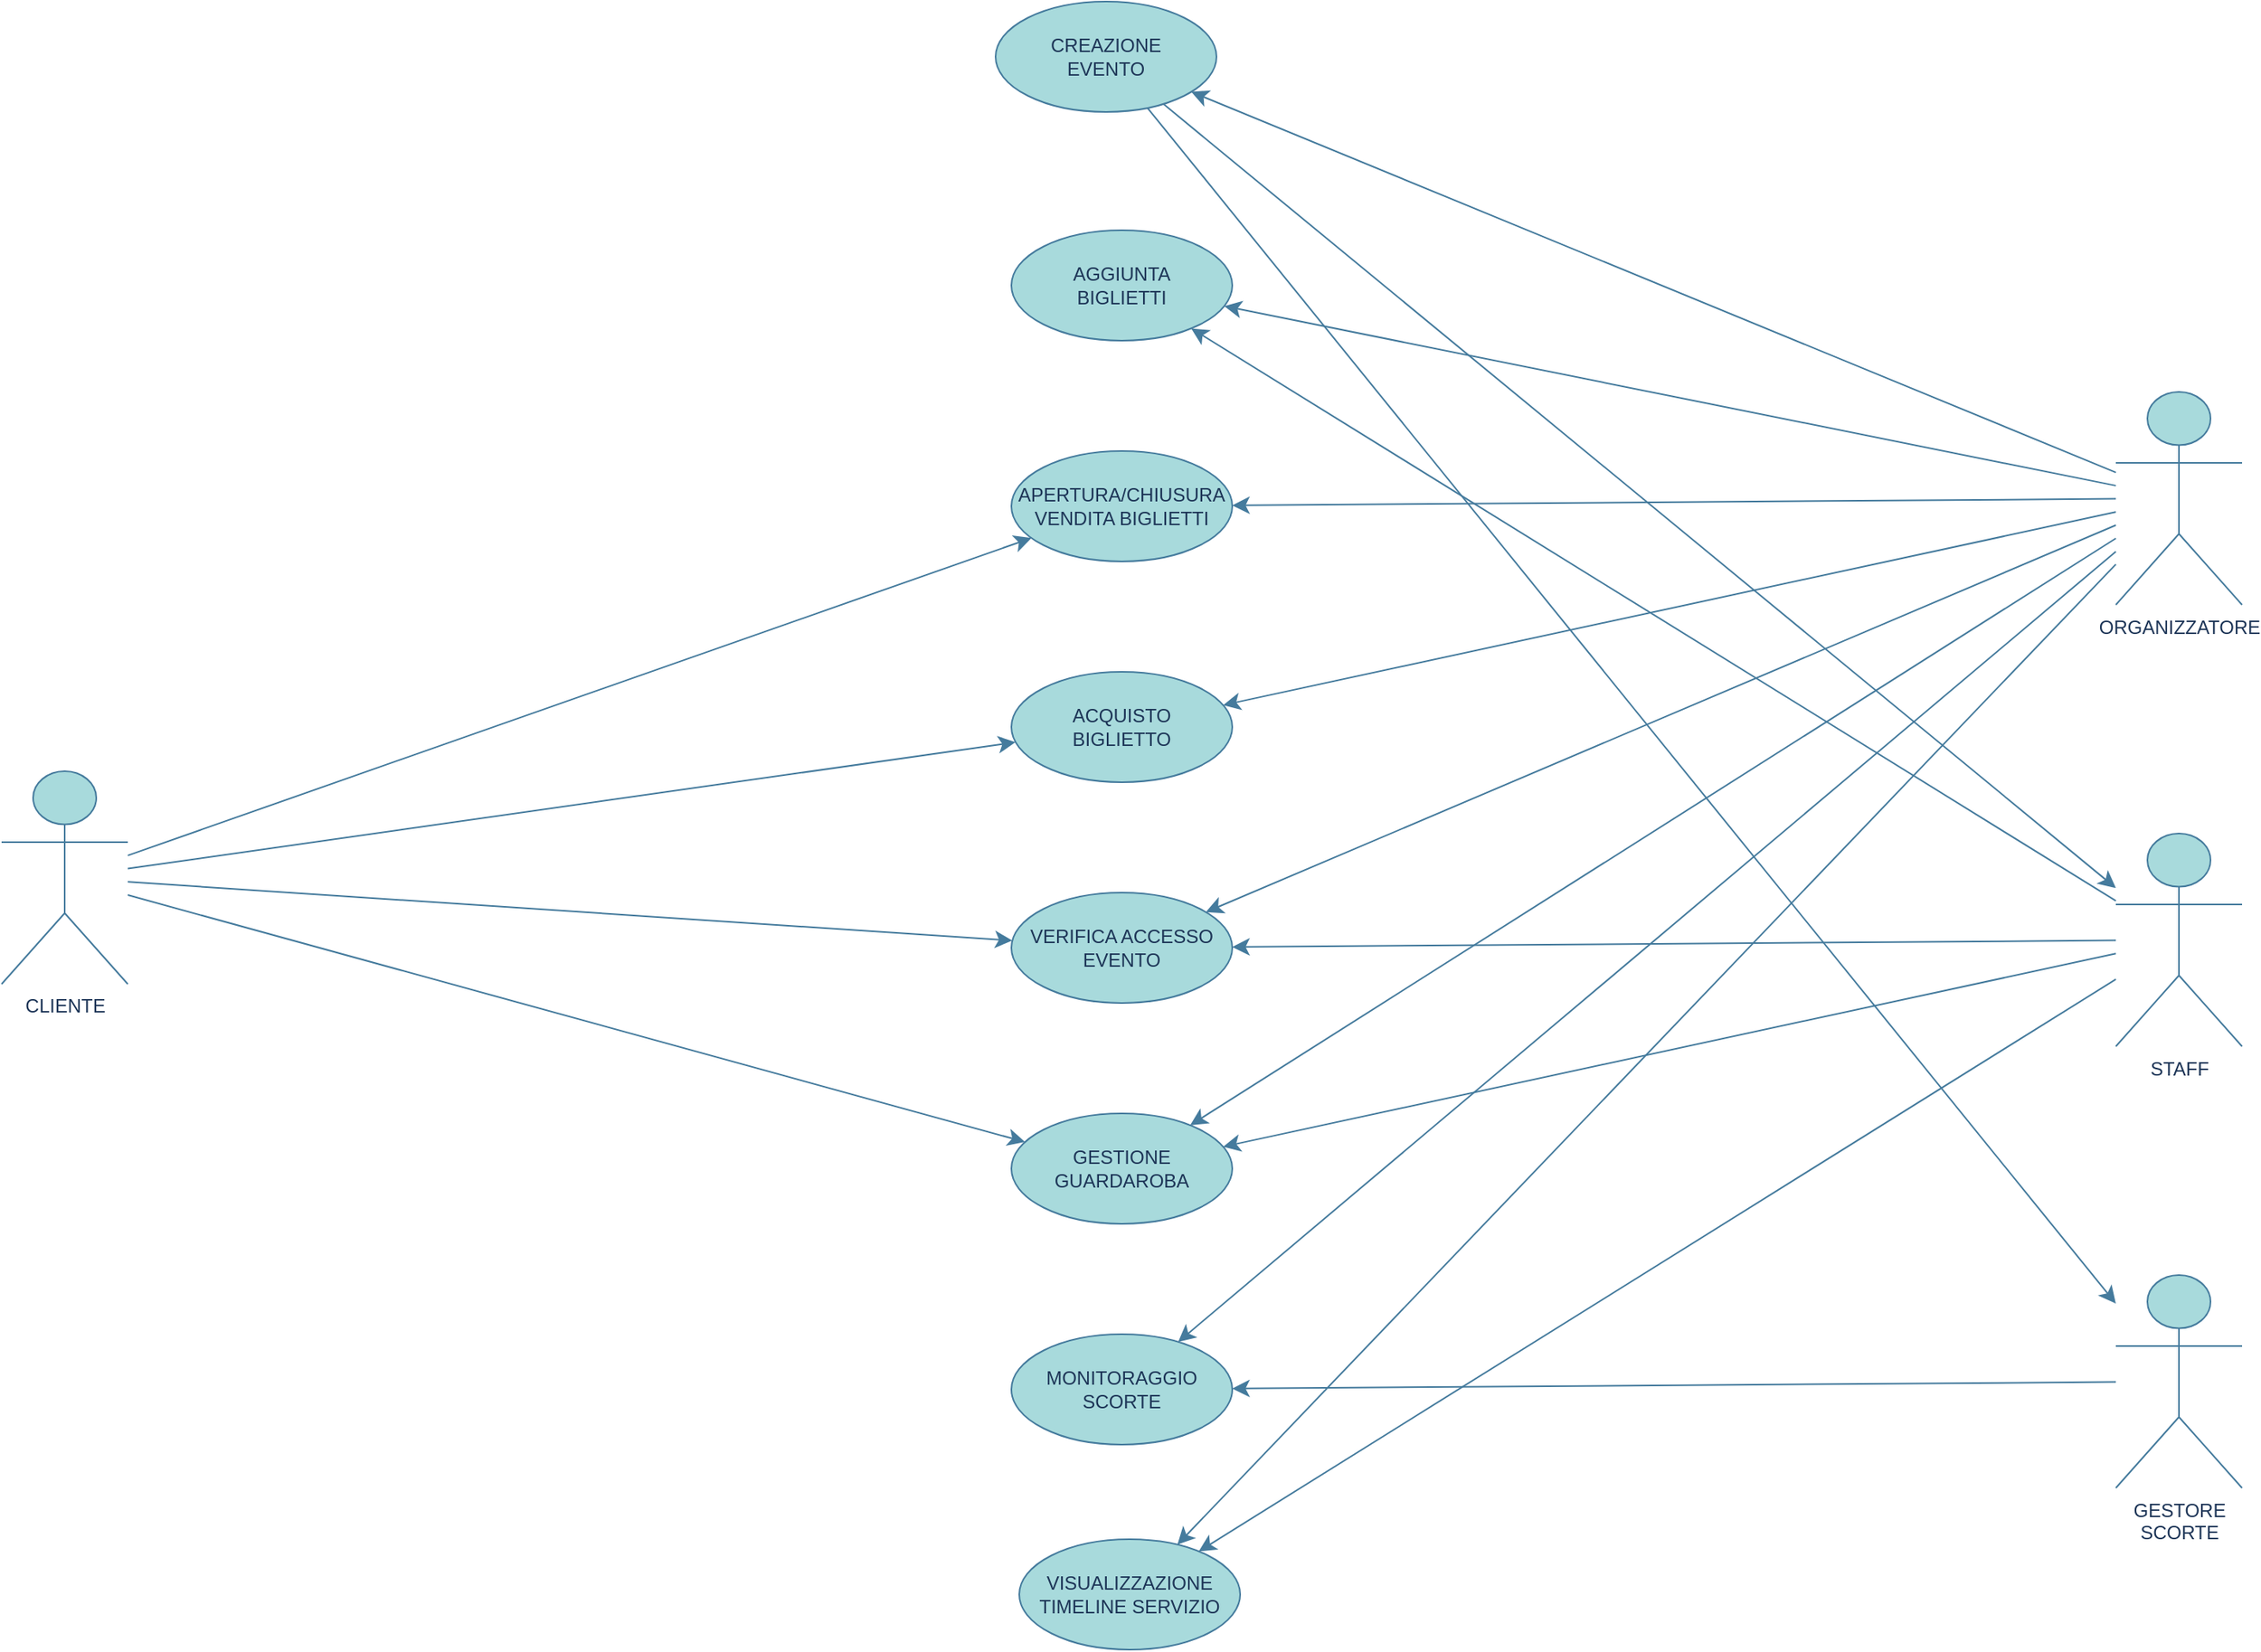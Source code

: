 <mxfile version="26.0.4">
  <diagram id="C5RBs43oDa-KdzZeNtuy" name="Page-1">
    <mxGraphModel dx="3233" dy="1913" grid="1" gridSize="10" guides="1" tooltips="1" connect="1" arrows="1" fold="1" page="1" pageScale="1" pageWidth="827" pageHeight="1169" math="0" shadow="0">
      <root>
        <mxCell id="WIyWlLk6GJQsqaUBKTNV-0" />
        <mxCell id="WIyWlLk6GJQsqaUBKTNV-1" parent="WIyWlLk6GJQsqaUBKTNV-0" />
        <mxCell id="qpXI9RxxiS40Y35wrilr-0" value="CREAZIONE&lt;div&gt;EVENTO&lt;/div&gt;" style="ellipse;whiteSpace=wrap;html=1;labelBackgroundColor=none;fillColor=#A8DADC;strokeColor=#457B9D;fontColor=#1D3557;" vertex="1" parent="WIyWlLk6GJQsqaUBKTNV-1">
          <mxGeometry x="750" y="30" width="140" height="70" as="geometry" />
        </mxCell>
        <mxCell id="qpXI9RxxiS40Y35wrilr-1" value="AGGIUNTA&lt;div&gt;BIGLIETTI&lt;/div&gt;" style="ellipse;whiteSpace=wrap;html=1;labelBackgroundColor=none;fillColor=#A8DADC;strokeColor=#457B9D;fontColor=#1D3557;" vertex="1" parent="WIyWlLk6GJQsqaUBKTNV-1">
          <mxGeometry x="760" y="175" width="140" height="70" as="geometry" />
        </mxCell>
        <mxCell id="qpXI9RxxiS40Y35wrilr-2" value="APERTURA/CHIUSURA&lt;div&gt;VENDITA BIGLIETTI&lt;/div&gt;" style="ellipse;whiteSpace=wrap;html=1;labelBackgroundColor=none;fillColor=#A8DADC;strokeColor=#457B9D;fontColor=#1D3557;" vertex="1" parent="WIyWlLk6GJQsqaUBKTNV-1">
          <mxGeometry x="760" y="315" width="140" height="70" as="geometry" />
        </mxCell>
        <mxCell id="qpXI9RxxiS40Y35wrilr-3" value="ACQUISTO&lt;div&gt;BIGLIETTO&lt;/div&gt;" style="ellipse;whiteSpace=wrap;html=1;labelBackgroundColor=none;fillColor=#A8DADC;strokeColor=#457B9D;fontColor=#1D3557;" vertex="1" parent="WIyWlLk6GJQsqaUBKTNV-1">
          <mxGeometry x="760" y="455" width="140" height="70" as="geometry" />
        </mxCell>
        <mxCell id="qpXI9RxxiS40Y35wrilr-4" value="VERIFICA ACCESSO&lt;div&gt;EVENTO&lt;/div&gt;" style="ellipse;whiteSpace=wrap;html=1;labelBackgroundColor=none;fillColor=#A8DADC;strokeColor=#457B9D;fontColor=#1D3557;" vertex="1" parent="WIyWlLk6GJQsqaUBKTNV-1">
          <mxGeometry x="760" y="595" width="140" height="70" as="geometry" />
        </mxCell>
        <mxCell id="qpXI9RxxiS40Y35wrilr-5" value="GESTIONE&lt;div&gt;GUARDAROBA&lt;/div&gt;" style="ellipse;whiteSpace=wrap;html=1;labelBackgroundColor=none;fillColor=#A8DADC;strokeColor=#457B9D;fontColor=#1D3557;" vertex="1" parent="WIyWlLk6GJQsqaUBKTNV-1">
          <mxGeometry x="760" y="735" width="140" height="70" as="geometry" />
        </mxCell>
        <mxCell id="qpXI9RxxiS40Y35wrilr-6" value="MONITORAGGIO&lt;div&gt;SCORTE&lt;/div&gt;" style="ellipse;whiteSpace=wrap;html=1;labelBackgroundColor=none;fillColor=#A8DADC;strokeColor=#457B9D;fontColor=#1D3557;" vertex="1" parent="WIyWlLk6GJQsqaUBKTNV-1">
          <mxGeometry x="760" y="875" width="140" height="70" as="geometry" />
        </mxCell>
        <mxCell id="qpXI9RxxiS40Y35wrilr-7" value="VISUALIZZAZIONE&lt;div&gt;TIMELINE SERVIZIO&lt;/div&gt;" style="ellipse;whiteSpace=wrap;html=1;labelBackgroundColor=none;fillColor=#A8DADC;strokeColor=#457B9D;fontColor=#1D3557;" vertex="1" parent="WIyWlLk6GJQsqaUBKTNV-1">
          <mxGeometry x="765" y="1005" width="140" height="70" as="geometry" />
        </mxCell>
        <mxCell id="qpXI9RxxiS40Y35wrilr-17" style="edgeStyle=none;curved=1;rounded=0;orthogonalLoop=1;jettySize=auto;html=1;fontSize=12;startSize=8;endSize=8;labelBackgroundColor=none;strokeColor=#457B9D;fontColor=default;" edge="1" parent="WIyWlLk6GJQsqaUBKTNV-1" source="qpXI9RxxiS40Y35wrilr-8" target="qpXI9RxxiS40Y35wrilr-4">
          <mxGeometry relative="1" as="geometry" />
        </mxCell>
        <mxCell id="qpXI9RxxiS40Y35wrilr-8" value="CLIENTE" style="shape=umlActor;verticalLabelPosition=bottom;verticalAlign=top;html=1;labelBackgroundColor=none;fillColor=#A8DADC;strokeColor=#457B9D;fontColor=#1D3557;" vertex="1" parent="WIyWlLk6GJQsqaUBKTNV-1">
          <mxGeometry x="120" y="518" width="80" height="135" as="geometry" />
        </mxCell>
        <mxCell id="qpXI9RxxiS40Y35wrilr-11" value="GESTORE&lt;div&gt;&lt;span style=&quot;background-color: initial;&quot;&gt;SCORTE&lt;/span&gt;&lt;/div&gt;" style="shape=umlActor;verticalLabelPosition=bottom;verticalAlign=top;html=1;labelBackgroundColor=none;fillColor=#A8DADC;strokeColor=#457B9D;fontColor=#1D3557;" vertex="1" parent="WIyWlLk6GJQsqaUBKTNV-1">
          <mxGeometry x="1460" y="837.5" width="80" height="135" as="geometry" />
        </mxCell>
        <mxCell id="qpXI9RxxiS40Y35wrilr-12" value="&lt;div&gt;STAFF&lt;/div&gt;&lt;div&gt;&lt;br&gt;&lt;/div&gt;" style="shape=umlActor;verticalLabelPosition=bottom;verticalAlign=top;html=1;labelBackgroundColor=none;fillColor=#A8DADC;strokeColor=#457B9D;fontColor=#1D3557;" vertex="1" parent="WIyWlLk6GJQsqaUBKTNV-1">
          <mxGeometry x="1460" y="557.5" width="80" height="135" as="geometry" />
        </mxCell>
        <mxCell id="qpXI9RxxiS40Y35wrilr-14" value="ORGANIZZATORE" style="shape=umlActor;verticalLabelPosition=bottom;verticalAlign=top;html=1;labelBackgroundColor=none;fillColor=#A8DADC;strokeColor=#457B9D;fontColor=#1D3557;" vertex="1" parent="WIyWlLk6GJQsqaUBKTNV-1">
          <mxGeometry x="1460" y="277.5" width="80" height="135" as="geometry" />
        </mxCell>
        <mxCell id="qpXI9RxxiS40Y35wrilr-18" style="edgeStyle=none;curved=1;rounded=0;orthogonalLoop=1;jettySize=auto;html=1;fontSize=12;startSize=8;endSize=8;labelBackgroundColor=none;strokeColor=#457B9D;fontColor=default;" edge="1" parent="WIyWlLk6GJQsqaUBKTNV-1" source="qpXI9RxxiS40Y35wrilr-8" target="qpXI9RxxiS40Y35wrilr-5">
          <mxGeometry relative="1" as="geometry">
            <mxPoint x="150" y="690" as="sourcePoint" />
            <mxPoint x="741" y="631" as="targetPoint" />
          </mxGeometry>
        </mxCell>
        <mxCell id="qpXI9RxxiS40Y35wrilr-19" style="edgeStyle=none;curved=1;rounded=0;orthogonalLoop=1;jettySize=auto;html=1;fontSize=12;startSize=8;endSize=8;labelBackgroundColor=none;strokeColor=#457B9D;fontColor=default;" edge="1" parent="WIyWlLk6GJQsqaUBKTNV-1" source="qpXI9RxxiS40Y35wrilr-8" target="qpXI9RxxiS40Y35wrilr-3">
          <mxGeometry relative="1" as="geometry">
            <mxPoint x="180" y="606" as="sourcePoint" />
            <mxPoint x="751" y="641" as="targetPoint" />
          </mxGeometry>
        </mxCell>
        <mxCell id="qpXI9RxxiS40Y35wrilr-20" style="edgeStyle=none;curved=1;rounded=0;orthogonalLoop=1;jettySize=auto;html=1;fontSize=12;startSize=8;endSize=8;labelBackgroundColor=none;strokeColor=#457B9D;fontColor=default;" edge="1" parent="WIyWlLk6GJQsqaUBKTNV-1" source="qpXI9RxxiS40Y35wrilr-8" target="qpXI9RxxiS40Y35wrilr-2">
          <mxGeometry relative="1" as="geometry">
            <mxPoint x="190" y="616" as="sourcePoint" />
            <mxPoint x="761" y="651" as="targetPoint" />
          </mxGeometry>
        </mxCell>
        <mxCell id="qpXI9RxxiS40Y35wrilr-21" style="edgeStyle=none;curved=1;rounded=0;orthogonalLoop=1;jettySize=auto;html=1;fontSize=12;startSize=8;endSize=8;labelBackgroundColor=none;strokeColor=#457B9D;fontColor=default;" edge="1" parent="WIyWlLk6GJQsqaUBKTNV-1" source="qpXI9RxxiS40Y35wrilr-14" target="qpXI9RxxiS40Y35wrilr-0">
          <mxGeometry relative="1" as="geometry">
            <mxPoint x="200" y="626" as="sourcePoint" />
            <mxPoint x="771" y="661" as="targetPoint" />
          </mxGeometry>
        </mxCell>
        <mxCell id="qpXI9RxxiS40Y35wrilr-22" style="edgeStyle=none;curved=1;rounded=0;orthogonalLoop=1;jettySize=auto;html=1;fontSize=12;startSize=8;endSize=8;labelBackgroundColor=none;strokeColor=#457B9D;fontColor=default;" edge="1" parent="WIyWlLk6GJQsqaUBKTNV-1" source="qpXI9RxxiS40Y35wrilr-14" target="qpXI9RxxiS40Y35wrilr-1">
          <mxGeometry relative="1" as="geometry">
            <mxPoint x="1420" y="300" as="sourcePoint" />
            <mxPoint x="872" y="91" as="targetPoint" />
          </mxGeometry>
        </mxCell>
        <mxCell id="qpXI9RxxiS40Y35wrilr-23" style="edgeStyle=none;curved=1;rounded=0;orthogonalLoop=1;jettySize=auto;html=1;fontSize=12;startSize=8;endSize=8;labelBackgroundColor=none;strokeColor=#457B9D;fontColor=default;" edge="1" parent="WIyWlLk6GJQsqaUBKTNV-1" source="qpXI9RxxiS40Y35wrilr-14" target="qpXI9RxxiS40Y35wrilr-2">
          <mxGeometry relative="1" as="geometry">
            <mxPoint x="1520" y="271" as="sourcePoint" />
            <mxPoint x="882" y="101" as="targetPoint" />
          </mxGeometry>
        </mxCell>
        <mxCell id="qpXI9RxxiS40Y35wrilr-24" style="edgeStyle=none;curved=1;rounded=0;orthogonalLoop=1;jettySize=auto;html=1;fontSize=12;startSize=8;endSize=8;labelBackgroundColor=none;strokeColor=#457B9D;fontColor=default;" edge="1" parent="WIyWlLk6GJQsqaUBKTNV-1" source="qpXI9RxxiS40Y35wrilr-14" target="qpXI9RxxiS40Y35wrilr-3">
          <mxGeometry relative="1" as="geometry">
            <mxPoint x="1530" y="281" as="sourcePoint" />
            <mxPoint x="892" y="111" as="targetPoint" />
          </mxGeometry>
        </mxCell>
        <mxCell id="qpXI9RxxiS40Y35wrilr-25" style="edgeStyle=none;curved=1;rounded=0;orthogonalLoop=1;jettySize=auto;html=1;fontSize=12;startSize=8;endSize=8;labelBackgroundColor=none;strokeColor=#457B9D;fontColor=default;" edge="1" parent="WIyWlLk6GJQsqaUBKTNV-1" source="qpXI9RxxiS40Y35wrilr-14" target="qpXI9RxxiS40Y35wrilr-4">
          <mxGeometry relative="1" as="geometry">
            <mxPoint x="1510" y="270" as="sourcePoint" />
            <mxPoint x="898" y="475" as="targetPoint" />
          </mxGeometry>
        </mxCell>
        <mxCell id="qpXI9RxxiS40Y35wrilr-26" style="edgeStyle=none;curved=1;rounded=0;orthogonalLoop=1;jettySize=auto;html=1;fontSize=12;startSize=8;endSize=8;labelBackgroundColor=none;strokeColor=#457B9D;fontColor=default;" edge="1" parent="WIyWlLk6GJQsqaUBKTNV-1" source="qpXI9RxxiS40Y35wrilr-14" target="qpXI9RxxiS40Y35wrilr-5">
          <mxGeometry relative="1" as="geometry">
            <mxPoint x="1450" y="330" as="sourcePoint" />
            <mxPoint x="908" y="485" as="targetPoint" />
          </mxGeometry>
        </mxCell>
        <mxCell id="qpXI9RxxiS40Y35wrilr-27" style="edgeStyle=none;curved=1;rounded=0;orthogonalLoop=1;jettySize=auto;html=1;fontSize=12;startSize=8;endSize=8;labelBackgroundColor=none;strokeColor=#457B9D;fontColor=default;" edge="1" parent="WIyWlLk6GJQsqaUBKTNV-1" source="qpXI9RxxiS40Y35wrilr-14" target="qpXI9RxxiS40Y35wrilr-6">
          <mxGeometry relative="1" as="geometry">
            <mxPoint x="1480" y="340" as="sourcePoint" />
            <mxPoint x="918" y="495" as="targetPoint" />
          </mxGeometry>
        </mxCell>
        <mxCell id="qpXI9RxxiS40Y35wrilr-28" style="edgeStyle=none;curved=1;rounded=0;orthogonalLoop=1;jettySize=auto;html=1;fontSize=12;startSize=8;endSize=8;labelBackgroundColor=none;strokeColor=#457B9D;fontColor=default;" edge="1" parent="WIyWlLk6GJQsqaUBKTNV-1" source="qpXI9RxxiS40Y35wrilr-14" target="qpXI9RxxiS40Y35wrilr-7">
          <mxGeometry relative="1" as="geometry">
            <mxPoint x="1540" y="300" as="sourcePoint" />
            <mxPoint x="928" y="505" as="targetPoint" />
          </mxGeometry>
        </mxCell>
        <mxCell id="qpXI9RxxiS40Y35wrilr-29" style="edgeStyle=none;curved=1;rounded=0;orthogonalLoop=1;jettySize=auto;html=1;fontSize=12;startSize=8;endSize=8;labelBackgroundColor=none;strokeColor=#457B9D;fontColor=default;" edge="1" parent="WIyWlLk6GJQsqaUBKTNV-1" source="qpXI9RxxiS40Y35wrilr-12" target="qpXI9RxxiS40Y35wrilr-4">
          <mxGeometry relative="1" as="geometry">
            <mxPoint x="1500" y="419.6" as="sourcePoint" />
            <mxPoint x="909" y="220" as="targetPoint" />
          </mxGeometry>
        </mxCell>
        <mxCell id="qpXI9RxxiS40Y35wrilr-30" style="edgeStyle=none;curved=1;rounded=0;orthogonalLoop=1;jettySize=auto;html=1;fontSize=12;startSize=8;endSize=8;labelBackgroundColor=none;strokeColor=#457B9D;fontColor=default;" edge="1" parent="WIyWlLk6GJQsqaUBKTNV-1" source="qpXI9RxxiS40Y35wrilr-12" target="qpXI9RxxiS40Y35wrilr-5">
          <mxGeometry relative="1" as="geometry">
            <mxPoint x="1500" y="745.438" as="sourcePoint" />
            <mxPoint x="919" y="230" as="targetPoint" />
          </mxGeometry>
        </mxCell>
        <mxCell id="qpXI9RxxiS40Y35wrilr-31" style="edgeStyle=none;curved=1;rounded=0;orthogonalLoop=1;jettySize=auto;html=1;fontSize=12;startSize=8;endSize=8;labelBackgroundColor=none;strokeColor=#457B9D;fontColor=default;" edge="1" parent="WIyWlLk6GJQsqaUBKTNV-1" source="qpXI9RxxiS40Y35wrilr-11" target="qpXI9RxxiS40Y35wrilr-6">
          <mxGeometry relative="1" as="geometry">
            <mxPoint x="1510" y="755" as="sourcePoint" />
            <mxPoint x="910" y="773" as="targetPoint" />
          </mxGeometry>
        </mxCell>
        <mxCell id="qpXI9RxxiS40Y35wrilr-32" style="edgeStyle=none;curved=1;rounded=0;orthogonalLoop=1;jettySize=auto;html=1;fontSize=12;startSize=8;endSize=8;labelBackgroundColor=none;strokeColor=#457B9D;fontColor=default;" edge="1" parent="WIyWlLk6GJQsqaUBKTNV-1" source="qpXI9RxxiS40Y35wrilr-12" target="qpXI9RxxiS40Y35wrilr-7">
          <mxGeometry relative="1" as="geometry">
            <mxPoint x="1520" y="765" as="sourcePoint" />
            <mxPoint x="920" y="783" as="targetPoint" />
          </mxGeometry>
        </mxCell>
        <mxCell id="qpXI9RxxiS40Y35wrilr-34" style="edgeStyle=none;curved=1;rounded=0;orthogonalLoop=1;jettySize=auto;html=1;fontSize=12;startSize=8;endSize=8;labelBackgroundColor=none;strokeColor=#457B9D;fontColor=default;" edge="1" parent="WIyWlLk6GJQsqaUBKTNV-1" source="qpXI9RxxiS40Y35wrilr-0" target="qpXI9RxxiS40Y35wrilr-12">
          <mxGeometry relative="1" as="geometry">
            <mxPoint x="880" y="90" as="sourcePoint" />
            <mxPoint x="1510" y="417" as="targetPoint" />
          </mxGeometry>
        </mxCell>
        <mxCell id="qpXI9RxxiS40Y35wrilr-36" style="edgeStyle=none;curved=1;rounded=0;orthogonalLoop=1;jettySize=auto;html=1;fontSize=12;startSize=8;endSize=8;labelBackgroundColor=none;strokeColor=#457B9D;fontColor=default;" edge="1" parent="WIyWlLk6GJQsqaUBKTNV-1" source="qpXI9RxxiS40Y35wrilr-0" target="qpXI9RxxiS40Y35wrilr-11">
          <mxGeometry relative="1" as="geometry">
            <mxPoint x="909" y="120" as="sourcePoint" />
            <mxPoint x="1530" y="437" as="targetPoint" />
          </mxGeometry>
        </mxCell>
        <mxCell id="qpXI9RxxiS40Y35wrilr-39" style="edgeStyle=none;curved=1;rounded=0;orthogonalLoop=1;jettySize=auto;html=1;fontSize=12;startSize=8;endSize=8;labelBackgroundColor=none;strokeColor=#457B9D;fontColor=default;" edge="1" parent="WIyWlLk6GJQsqaUBKTNV-1" source="qpXI9RxxiS40Y35wrilr-12" target="qpXI9RxxiS40Y35wrilr-1">
          <mxGeometry relative="1" as="geometry">
            <mxPoint x="1510" y="591" as="sourcePoint" />
            <mxPoint x="900" y="270" as="targetPoint" />
          </mxGeometry>
        </mxCell>
      </root>
    </mxGraphModel>
  </diagram>
</mxfile>
